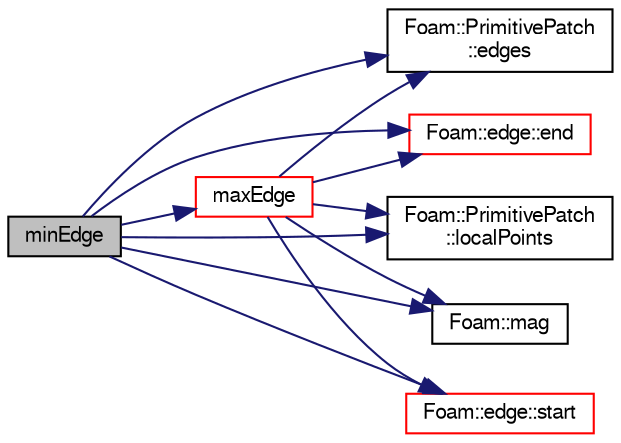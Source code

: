 digraph "minEdge"
{
  bgcolor="transparent";
  edge [fontname="FreeSans",fontsize="10",labelfontname="FreeSans",labelfontsize="10"];
  node [fontname="FreeSans",fontsize="10",shape=record];
  rankdir="LR";
  Node1205 [label="minEdge",height=0.2,width=0.4,color="black", fillcolor="grey75", style="filled", fontcolor="black"];
  Node1205 -> Node1206 [color="midnightblue",fontsize="10",style="solid",fontname="FreeSans"];
  Node1206 [label="Foam::PrimitivePatch\l::edges",height=0.2,width=0.4,color="black",URL="$a27538.html#a21d764179912ddda5c6f95193c289846",tooltip="Return list of edges, address into LOCAL point list. "];
  Node1205 -> Node1207 [color="midnightblue",fontsize="10",style="solid",fontname="FreeSans"];
  Node1207 [label="Foam::edge::end",height=0.2,width=0.4,color="red",URL="$a27210.html#a5ac1c619caccdf5bcf8c3d58a409849f",tooltip="Return end vertex label. "];
  Node1205 -> Node1209 [color="midnightblue",fontsize="10",style="solid",fontname="FreeSans"];
  Node1209 [label="Foam::PrimitivePatch\l::localPoints",height=0.2,width=0.4,color="black",URL="$a27538.html#aca6c65ee2831bb6795149af7635640a2",tooltip="Return pointField of points in patch. "];
  Node1205 -> Node1210 [color="midnightblue",fontsize="10",style="solid",fontname="FreeSans"];
  Node1210 [label="Foam::mag",height=0.2,width=0.4,color="black",URL="$a21124.html#a929da2a3fdcf3dacbbe0487d3a330dae"];
  Node1205 -> Node1211 [color="midnightblue",fontsize="10",style="solid",fontname="FreeSans"];
  Node1211 [label="maxEdge",height=0.2,width=0.4,color="red",URL="$a25538.html#aedcb2ebabdbe8437654ce1d4ef881e71",tooltip="Returns element in edgeIndices with minimum length. "];
  Node1211 -> Node1206 [color="midnightblue",fontsize="10",style="solid",fontname="FreeSans"];
  Node1211 -> Node1210 [color="midnightblue",fontsize="10",style="solid",fontname="FreeSans"];
  Node1211 -> Node1209 [color="midnightblue",fontsize="10",style="solid",fontname="FreeSans"];
  Node1211 -> Node1207 [color="midnightblue",fontsize="10",style="solid",fontname="FreeSans"];
  Node1211 -> Node1212 [color="midnightblue",fontsize="10",style="solid",fontname="FreeSans"];
  Node1212 [label="Foam::edge::start",height=0.2,width=0.4,color="red",URL="$a27210.html#afe56bdd2031bbf8321e35e2330c0b990",tooltip="Return start vertex label. "];
  Node1205 -> Node1212 [color="midnightblue",fontsize="10",style="solid",fontname="FreeSans"];
}
